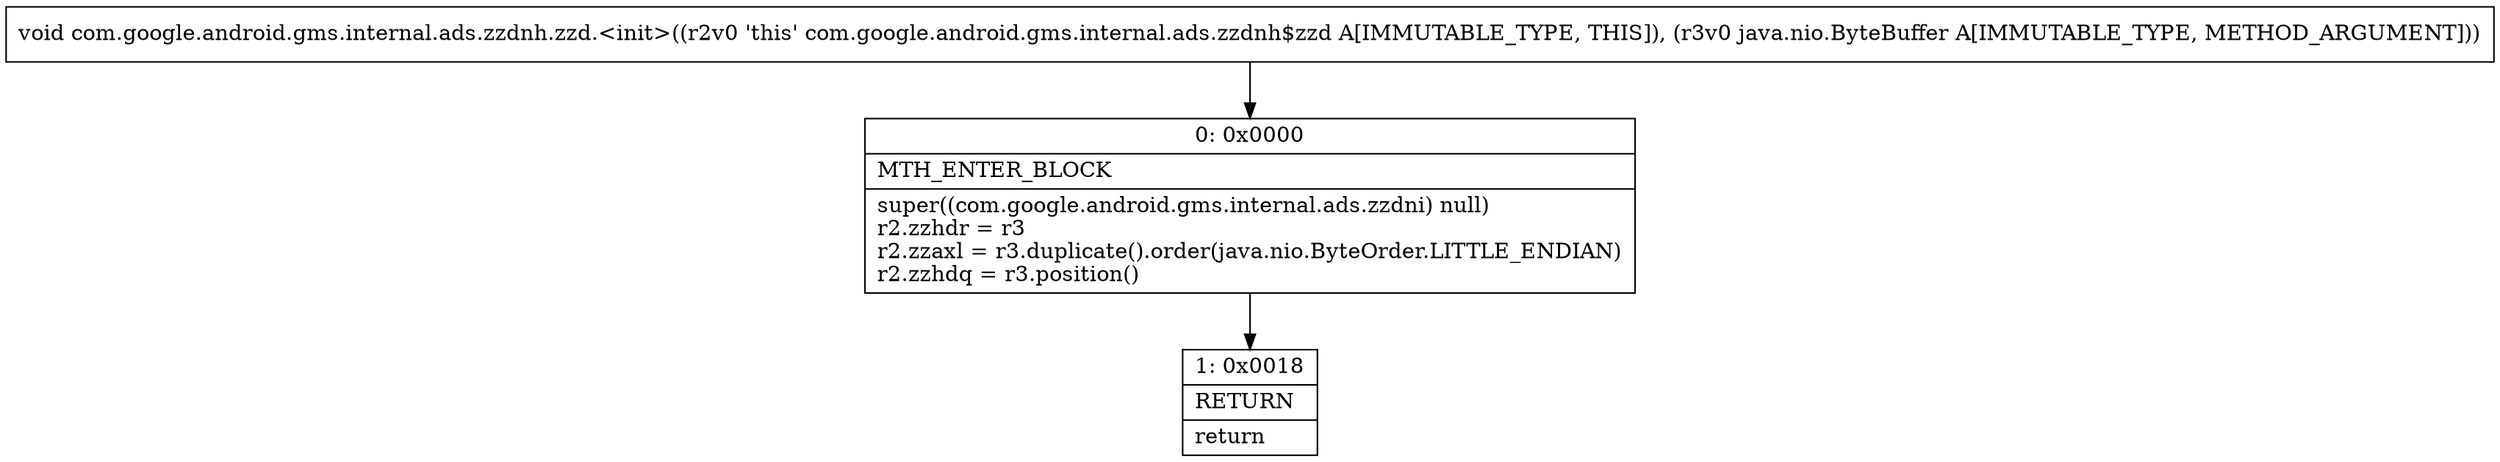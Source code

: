 digraph "CFG forcom.google.android.gms.internal.ads.zzdnh.zzd.\<init\>(Ljava\/nio\/ByteBuffer;)V" {
Node_0 [shape=record,label="{0\:\ 0x0000|MTH_ENTER_BLOCK\l|super((com.google.android.gms.internal.ads.zzdni) null)\lr2.zzhdr = r3\lr2.zzaxl = r3.duplicate().order(java.nio.ByteOrder.LITTLE_ENDIAN)\lr2.zzhdq = r3.position()\l}"];
Node_1 [shape=record,label="{1\:\ 0x0018|RETURN\l|return\l}"];
MethodNode[shape=record,label="{void com.google.android.gms.internal.ads.zzdnh.zzd.\<init\>((r2v0 'this' com.google.android.gms.internal.ads.zzdnh$zzd A[IMMUTABLE_TYPE, THIS]), (r3v0 java.nio.ByteBuffer A[IMMUTABLE_TYPE, METHOD_ARGUMENT])) }"];
MethodNode -> Node_0;
Node_0 -> Node_1;
}

